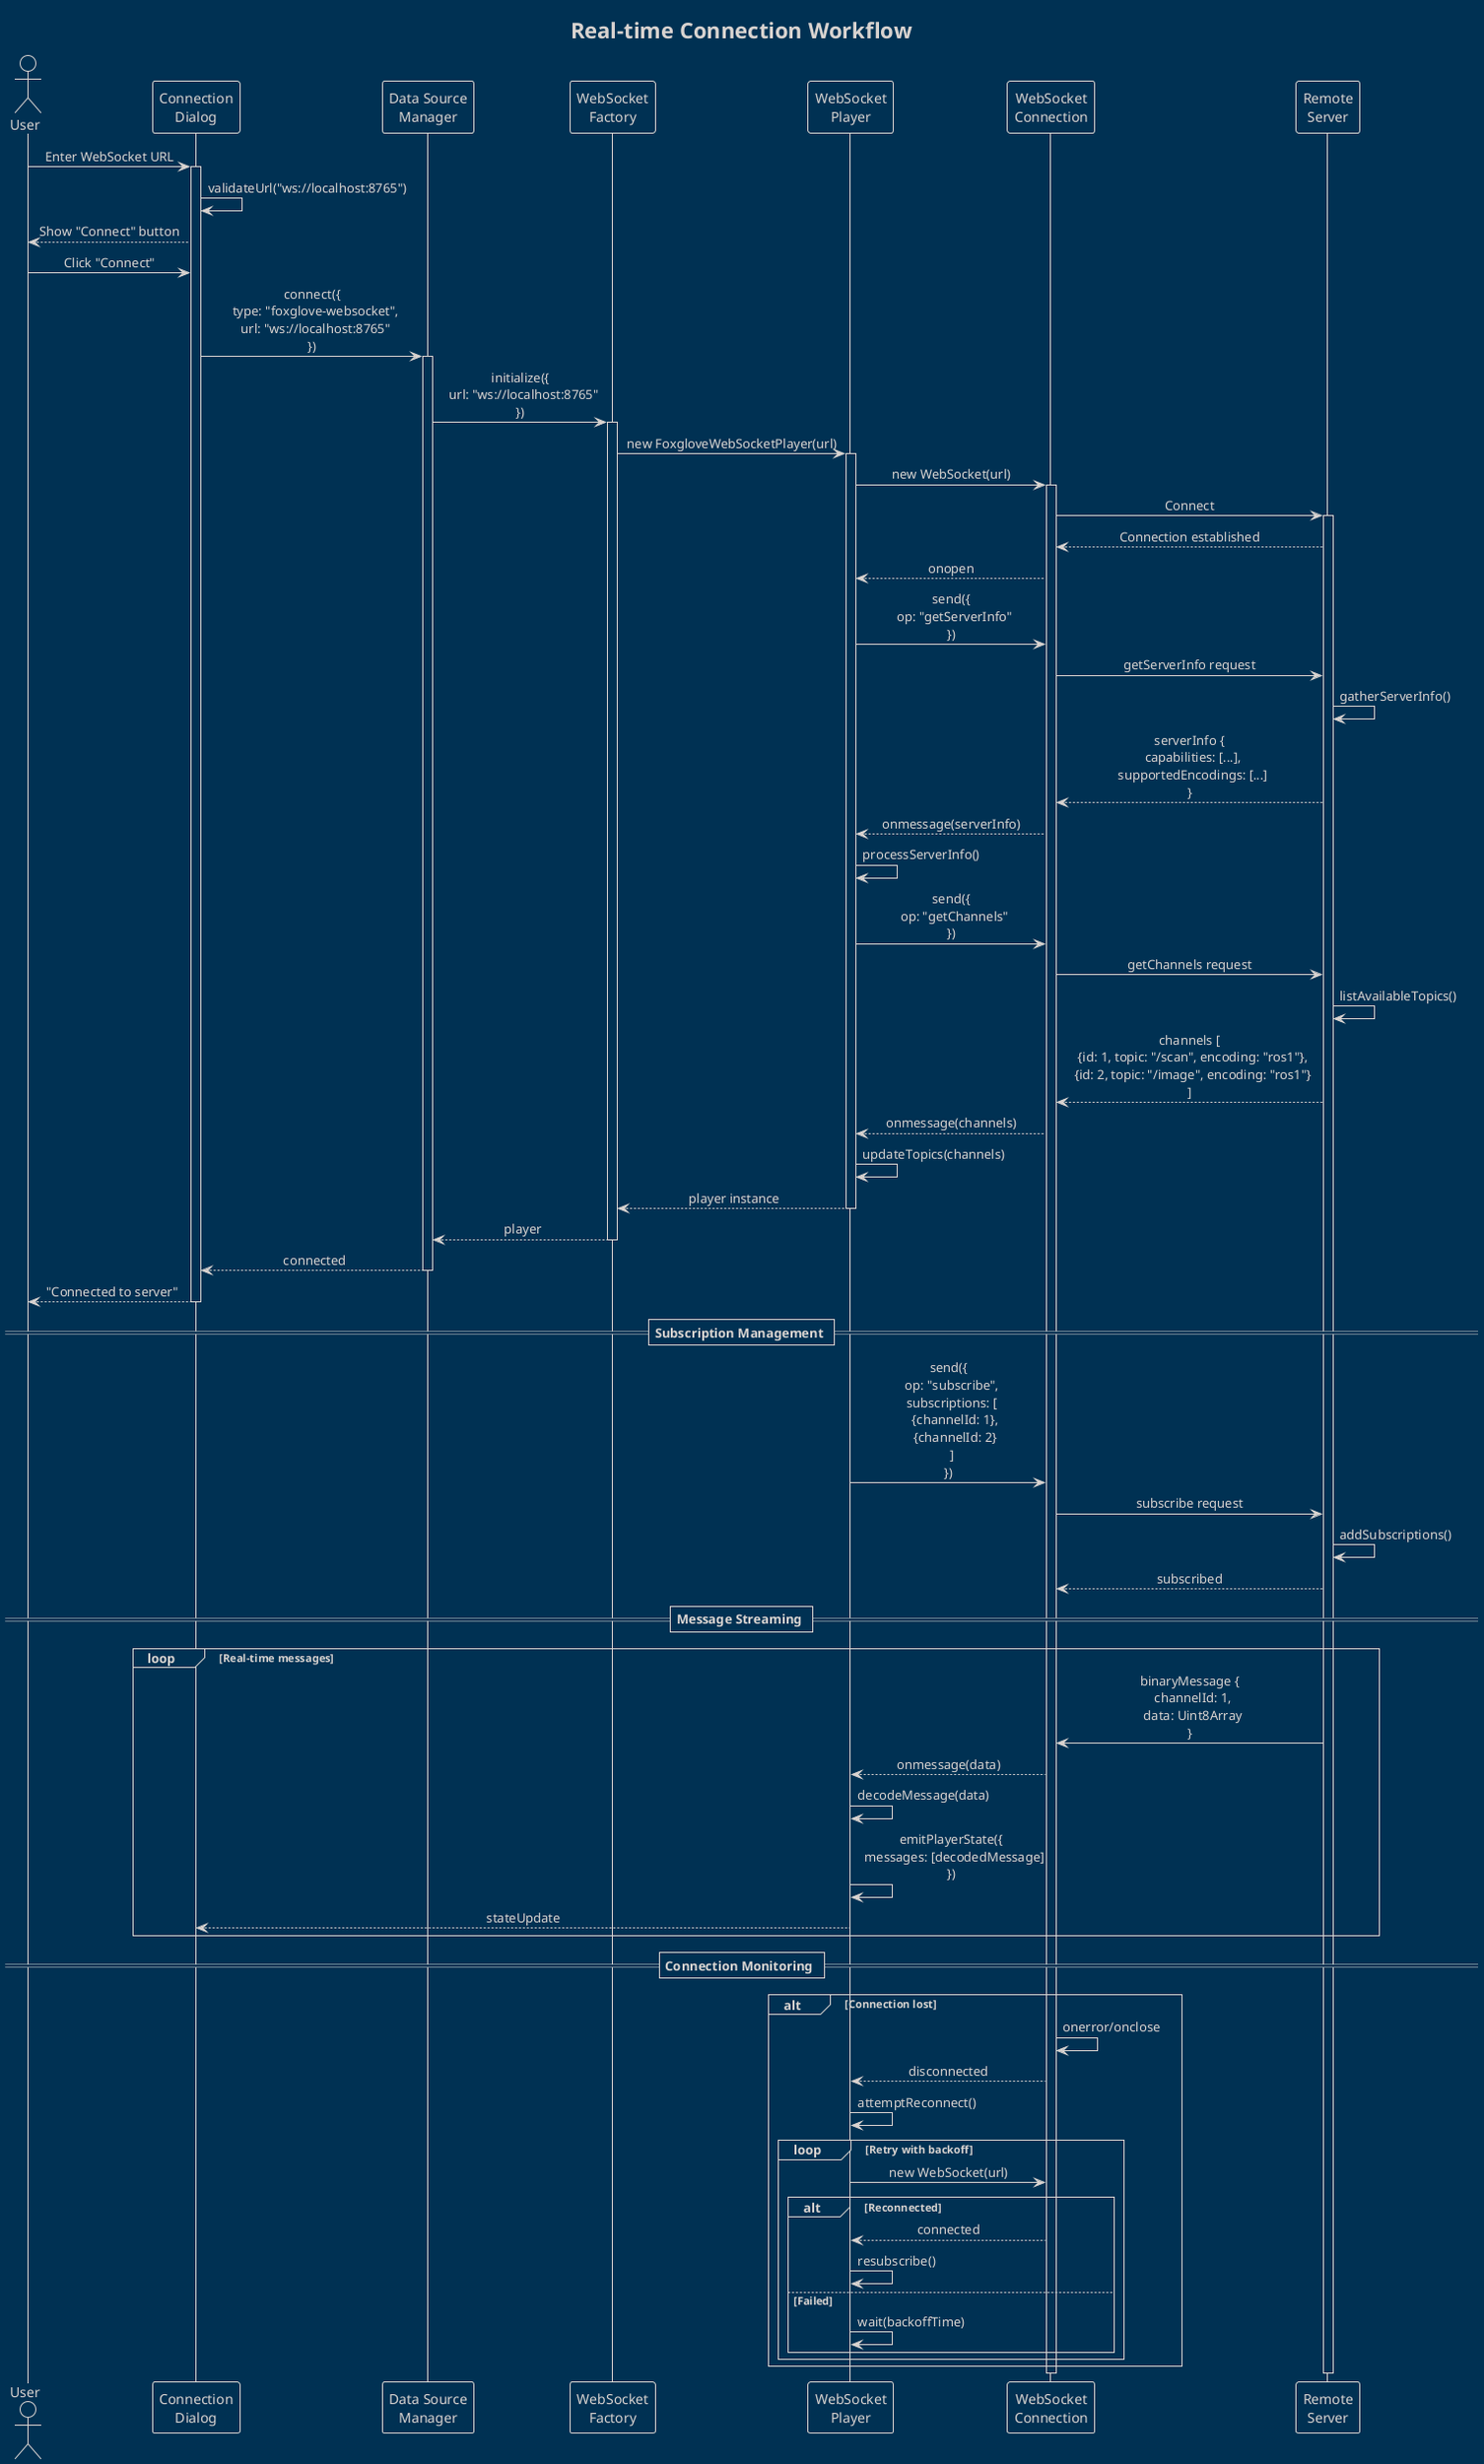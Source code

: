@startuml realtime-connection-sequence
!theme blueprint
skinparam sequenceMessageAlign center

title Real-time Connection Workflow

actor User
participant "Connection\nDialog" as Dialog
participant "Data Source\nManager" as DSM
participant "WebSocket\nFactory" as Factory
participant "WebSocket\nPlayer" as Player
participant "WebSocket\nConnection" as WS
participant "Remote\nServer" as Server

User -> Dialog: Enter WebSocket URL
activate Dialog
Dialog -> Dialog: validateUrl("ws://localhost:8765")
Dialog --> User: Show "Connect" button

User -> Dialog: Click "Connect"
Dialog -> DSM: connect({\n  type: "foxglove-websocket",\n  url: "ws://localhost:8765"\n})
activate DSM

DSM -> Factory: initialize({\n  url: "ws://localhost:8765"\n})
activate Factory

Factory -> Player: new FoxgloveWebSocketPlayer(url)
activate Player

Player -> WS: new WebSocket(url)
activate WS
WS -> Server: Connect
activate Server

Server --> WS: Connection established
WS --> Player: onopen

Player -> WS: send({\n  op: "getServerInfo"\n})
WS -> Server: getServerInfo request

Server -> Server: gatherServerInfo()
Server --> WS: serverInfo {\n  capabilities: [...],\n  supportedEncodings: [...]\n}

WS --> Player: onmessage(serverInfo)
Player -> Player: processServerInfo()

Player -> WS: send({\n  op: "getChannels"\n})
WS -> Server: getChannels request

Server -> Server: listAvailableTopics()
Server --> WS: channels [\n  {id: 1, topic: "/scan", encoding: "ros1"},\n  {id: 2, topic: "/image", encoding: "ros1"}\n]

WS --> Player: onmessage(channels)
Player -> Player: updateTopics(channels)

Player --> Factory: player instance
deactivate Player
Factory --> DSM: player
deactivate Factory

DSM --> Dialog: connected
deactivate DSM
Dialog --> User: "Connected to server"
deactivate Dialog

== Subscription Management ==

Player -> WS: send({\n  op: "subscribe",\n  subscriptions: [\n    {channelId: 1},\n    {channelId: 2}\n  ]\n})
WS -> Server: subscribe request

Server -> Server: addSubscriptions()
Server --> WS: subscribed

== Message Streaming ==

loop Real-time messages
    Server -> WS: binaryMessage {\n  channelId: 1,\n  data: Uint8Array\n}
    WS --> Player: onmessage(data)
    
    Player -> Player: decodeMessage(data)
    Player -> Player: emitPlayerState({\n  messages: [decodedMessage]\n})
    Player --> Dialog: stateUpdate
end

== Connection Monitoring ==

alt Connection lost
    WS -> WS: onerror/onclose
    WS --> Player: disconnected
    Player -> Player: attemptReconnect()
    
    loop Retry with backoff
        Player -> WS: new WebSocket(url)
        alt Reconnected
            WS --> Player: connected
            Player -> Player: resubscribe()
        else Failed
            Player -> Player: wait(backoffTime)
        end
    end
end

deactivate Server
deactivate WS

@enduml